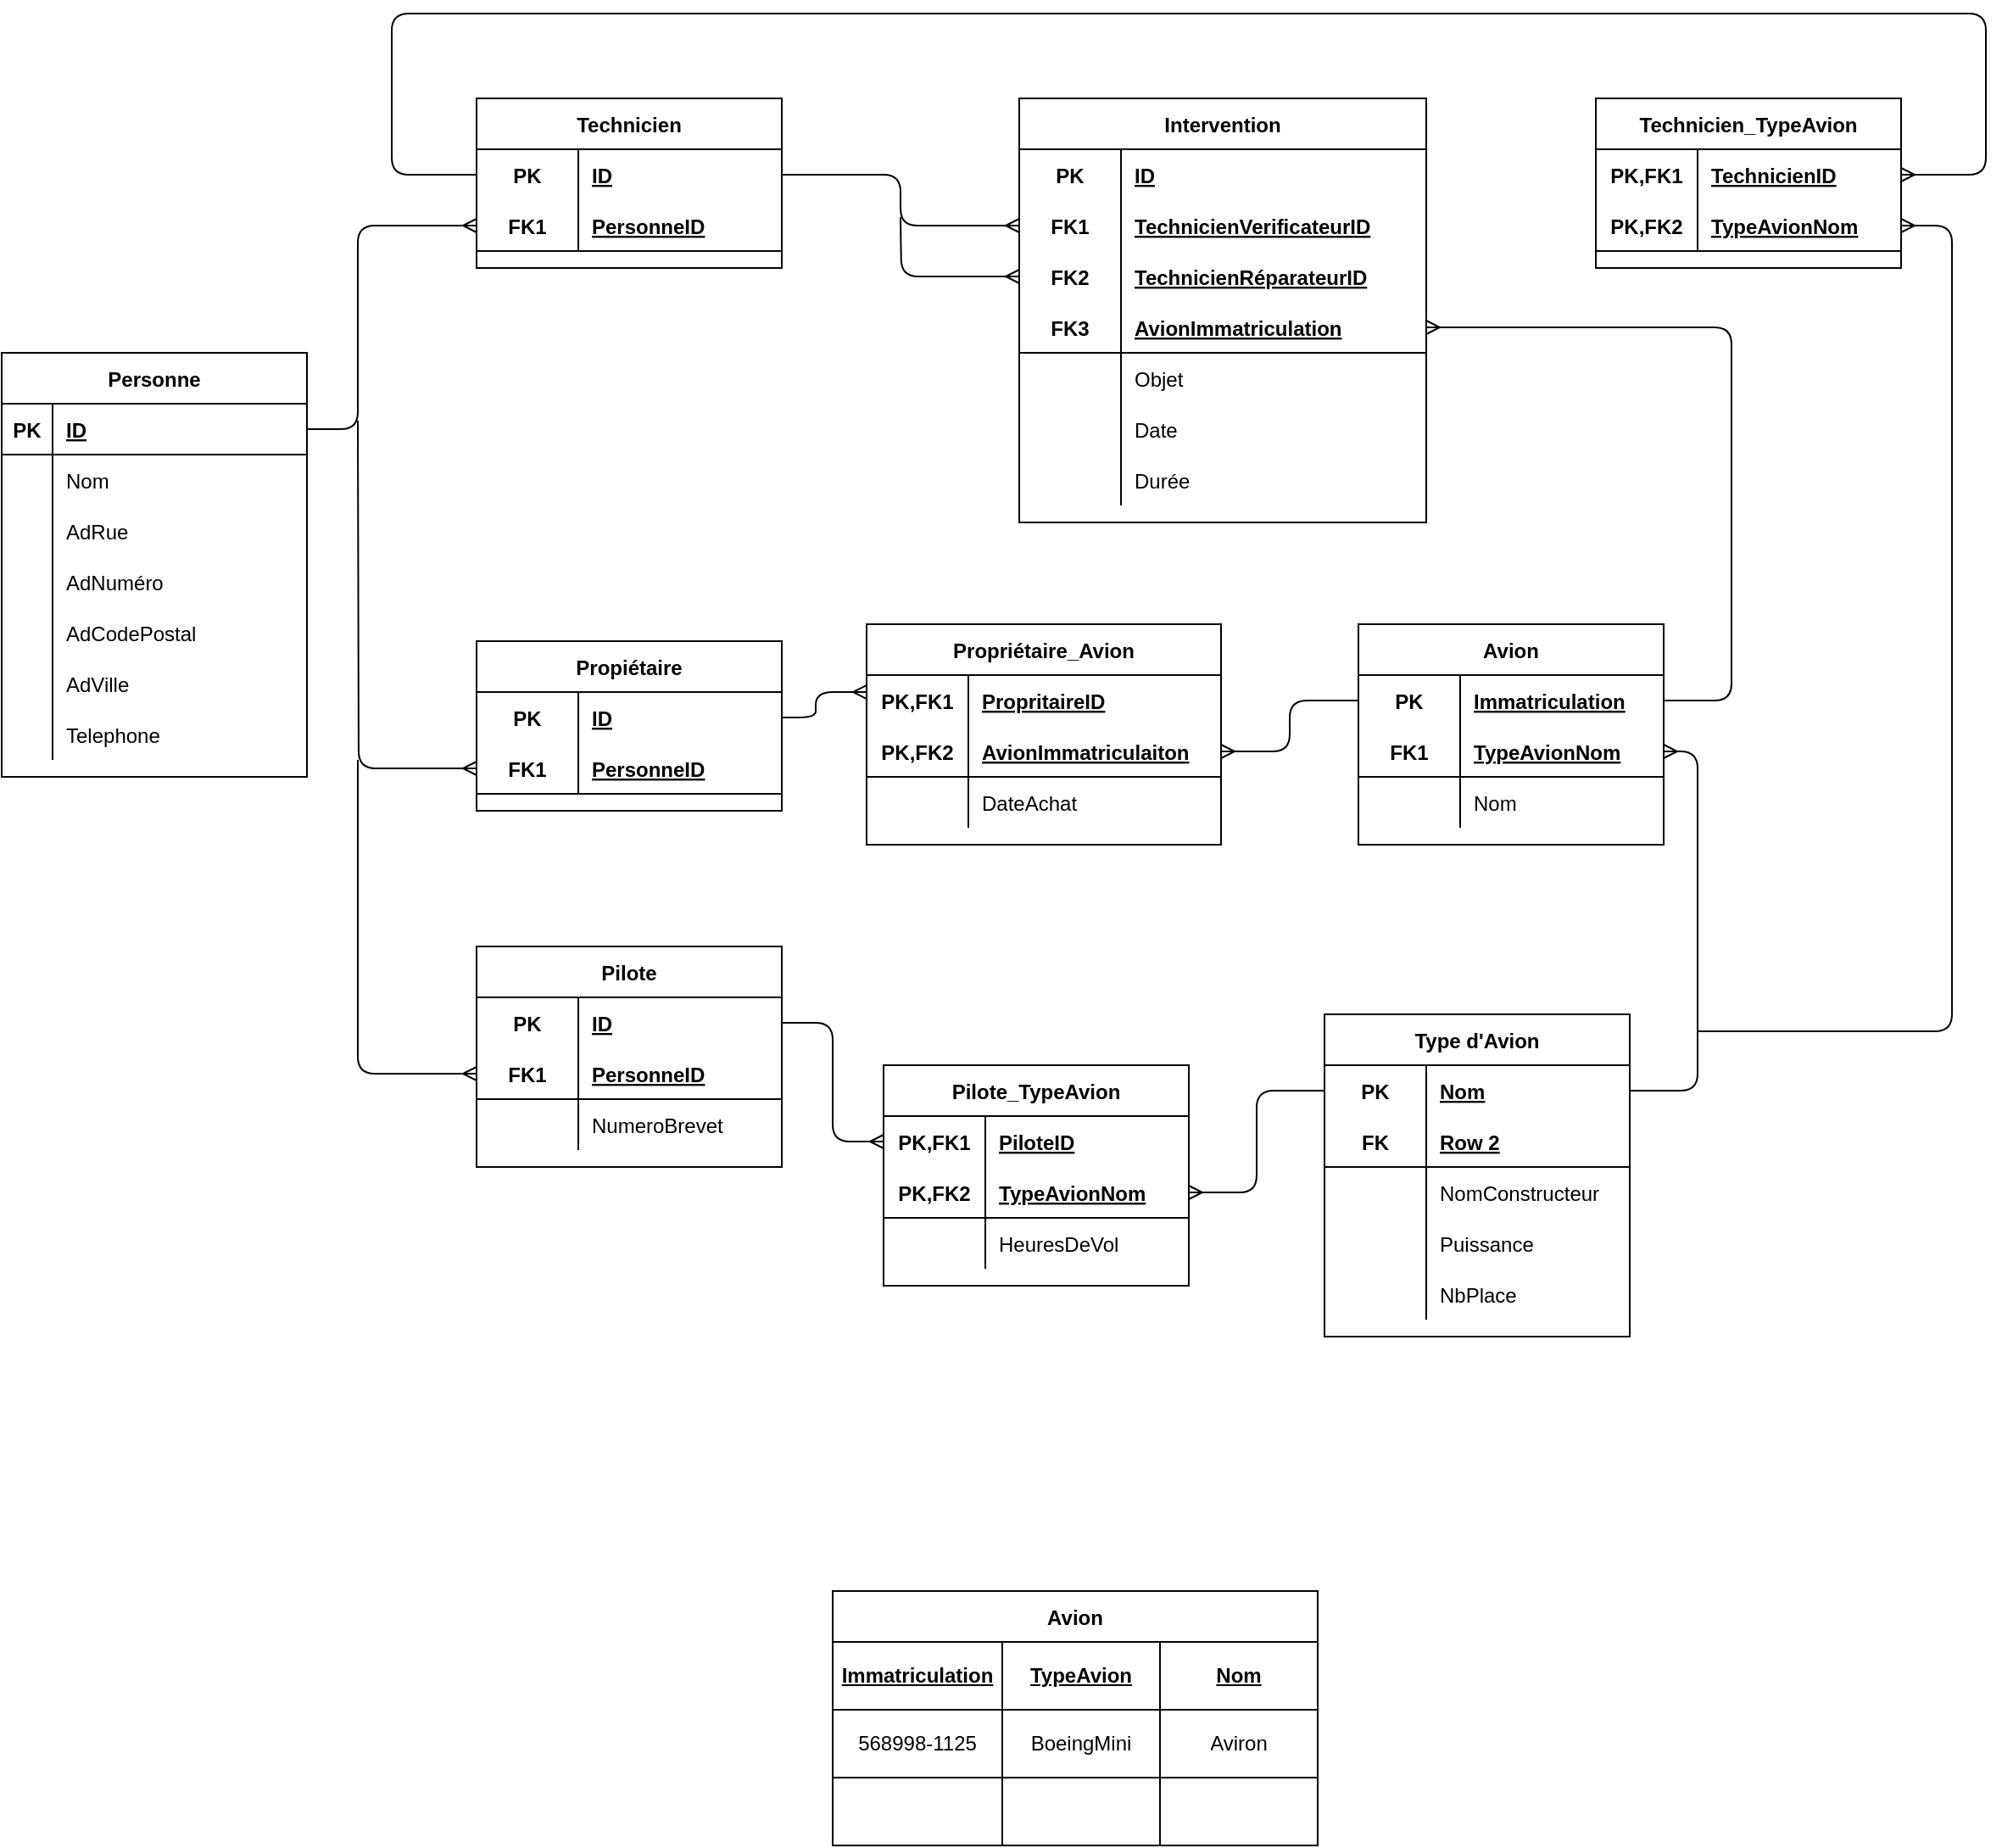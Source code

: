 <mxfile version="18.1.3" type="device"><diagram id="BUi0uj984lW0dzARmNf3" name="Page-1"><mxGraphModel dx="1185" dy="721" grid="1" gridSize="10" guides="1" tooltips="1" connect="1" arrows="1" fold="1" page="1" pageScale="1" pageWidth="827" pageHeight="1169" math="0" shadow="0"><root><mxCell id="0"/><mxCell id="1" parent="0"/><mxCell id="eXI3TUA4Psf4LbZBBz4h-1" value="Personne" style="shape=table;startSize=30;container=1;collapsible=1;childLayout=tableLayout;fixedRows=1;rowLines=0;fontStyle=1;align=center;resizeLast=1;" vertex="1" parent="1"><mxGeometry y="360" width="180" height="250" as="geometry"/></mxCell><mxCell id="eXI3TUA4Psf4LbZBBz4h-2" value="" style="shape=tableRow;horizontal=0;startSize=0;swimlaneHead=0;swimlaneBody=0;fillColor=none;collapsible=0;dropTarget=0;points=[[0,0.5],[1,0.5]];portConstraint=eastwest;top=0;left=0;right=0;bottom=1;" vertex="1" parent="eXI3TUA4Psf4LbZBBz4h-1"><mxGeometry y="30" width="180" height="30" as="geometry"/></mxCell><mxCell id="eXI3TUA4Psf4LbZBBz4h-3" value="PK" style="shape=partialRectangle;connectable=0;fillColor=none;top=0;left=0;bottom=0;right=0;fontStyle=1;overflow=hidden;" vertex="1" parent="eXI3TUA4Psf4LbZBBz4h-2"><mxGeometry width="30" height="30" as="geometry"><mxRectangle width="30" height="30" as="alternateBounds"/></mxGeometry></mxCell><mxCell id="eXI3TUA4Psf4LbZBBz4h-4" value="ID" style="shape=partialRectangle;connectable=0;fillColor=none;top=0;left=0;bottom=0;right=0;align=left;spacingLeft=6;fontStyle=5;overflow=hidden;" vertex="1" parent="eXI3TUA4Psf4LbZBBz4h-2"><mxGeometry x="30" width="150" height="30" as="geometry"><mxRectangle width="150" height="30" as="alternateBounds"/></mxGeometry></mxCell><mxCell id="eXI3TUA4Psf4LbZBBz4h-5" value="" style="shape=tableRow;horizontal=0;startSize=0;swimlaneHead=0;swimlaneBody=0;fillColor=none;collapsible=0;dropTarget=0;points=[[0,0.5],[1,0.5]];portConstraint=eastwest;top=0;left=0;right=0;bottom=0;" vertex="1" parent="eXI3TUA4Psf4LbZBBz4h-1"><mxGeometry y="60" width="180" height="30" as="geometry"/></mxCell><mxCell id="eXI3TUA4Psf4LbZBBz4h-6" value="" style="shape=partialRectangle;connectable=0;fillColor=none;top=0;left=0;bottom=0;right=0;editable=1;overflow=hidden;" vertex="1" parent="eXI3TUA4Psf4LbZBBz4h-5"><mxGeometry width="30" height="30" as="geometry"><mxRectangle width="30" height="30" as="alternateBounds"/></mxGeometry></mxCell><mxCell id="eXI3TUA4Psf4LbZBBz4h-7" value="Nom" style="shape=partialRectangle;connectable=0;fillColor=none;top=0;left=0;bottom=0;right=0;align=left;spacingLeft=6;overflow=hidden;" vertex="1" parent="eXI3TUA4Psf4LbZBBz4h-5"><mxGeometry x="30" width="150" height="30" as="geometry"><mxRectangle width="150" height="30" as="alternateBounds"/></mxGeometry></mxCell><mxCell id="eXI3TUA4Psf4LbZBBz4h-11" value="" style="shape=tableRow;horizontal=0;startSize=0;swimlaneHead=0;swimlaneBody=0;fillColor=none;collapsible=0;dropTarget=0;points=[[0,0.5],[1,0.5]];portConstraint=eastwest;top=0;left=0;right=0;bottom=0;" vertex="1" parent="eXI3TUA4Psf4LbZBBz4h-1"><mxGeometry y="90" width="180" height="30" as="geometry"/></mxCell><mxCell id="eXI3TUA4Psf4LbZBBz4h-12" value="" style="shape=partialRectangle;connectable=0;fillColor=none;top=0;left=0;bottom=0;right=0;editable=1;overflow=hidden;" vertex="1" parent="eXI3TUA4Psf4LbZBBz4h-11"><mxGeometry width="30" height="30" as="geometry"><mxRectangle width="30" height="30" as="alternateBounds"/></mxGeometry></mxCell><mxCell id="eXI3TUA4Psf4LbZBBz4h-13" value="AdRue" style="shape=partialRectangle;connectable=0;fillColor=none;top=0;left=0;bottom=0;right=0;align=left;spacingLeft=6;overflow=hidden;" vertex="1" parent="eXI3TUA4Psf4LbZBBz4h-11"><mxGeometry x="30" width="150" height="30" as="geometry"><mxRectangle width="150" height="30" as="alternateBounds"/></mxGeometry></mxCell><mxCell id="eXI3TUA4Psf4LbZBBz4h-14" value="" style="shape=tableRow;horizontal=0;startSize=0;swimlaneHead=0;swimlaneBody=0;fillColor=none;collapsible=0;dropTarget=0;points=[[0,0.5],[1,0.5]];portConstraint=eastwest;top=0;left=0;right=0;bottom=0;" vertex="1" parent="eXI3TUA4Psf4LbZBBz4h-1"><mxGeometry y="120" width="180" height="30" as="geometry"/></mxCell><mxCell id="eXI3TUA4Psf4LbZBBz4h-15" value="" style="shape=partialRectangle;connectable=0;fillColor=none;top=0;left=0;bottom=0;right=0;editable=1;overflow=hidden;" vertex="1" parent="eXI3TUA4Psf4LbZBBz4h-14"><mxGeometry width="30" height="30" as="geometry"><mxRectangle width="30" height="30" as="alternateBounds"/></mxGeometry></mxCell><mxCell id="eXI3TUA4Psf4LbZBBz4h-16" value="AdNuméro" style="shape=partialRectangle;connectable=0;fillColor=none;top=0;left=0;bottom=0;right=0;align=left;spacingLeft=6;overflow=hidden;" vertex="1" parent="eXI3TUA4Psf4LbZBBz4h-14"><mxGeometry x="30" width="150" height="30" as="geometry"><mxRectangle width="150" height="30" as="alternateBounds"/></mxGeometry></mxCell><mxCell id="eXI3TUA4Psf4LbZBBz4h-17" value="" style="shape=tableRow;horizontal=0;startSize=0;swimlaneHead=0;swimlaneBody=0;fillColor=none;collapsible=0;dropTarget=0;points=[[0,0.5],[1,0.5]];portConstraint=eastwest;top=0;left=0;right=0;bottom=0;" vertex="1" parent="eXI3TUA4Psf4LbZBBz4h-1"><mxGeometry y="150" width="180" height="30" as="geometry"/></mxCell><mxCell id="eXI3TUA4Psf4LbZBBz4h-18" value="" style="shape=partialRectangle;connectable=0;fillColor=none;top=0;left=0;bottom=0;right=0;editable=1;overflow=hidden;" vertex="1" parent="eXI3TUA4Psf4LbZBBz4h-17"><mxGeometry width="30" height="30" as="geometry"><mxRectangle width="30" height="30" as="alternateBounds"/></mxGeometry></mxCell><mxCell id="eXI3TUA4Psf4LbZBBz4h-19" value="AdCodePostal" style="shape=partialRectangle;connectable=0;fillColor=none;top=0;left=0;bottom=0;right=0;align=left;spacingLeft=6;overflow=hidden;" vertex="1" parent="eXI3TUA4Psf4LbZBBz4h-17"><mxGeometry x="30" width="150" height="30" as="geometry"><mxRectangle width="150" height="30" as="alternateBounds"/></mxGeometry></mxCell><mxCell id="eXI3TUA4Psf4LbZBBz4h-20" value="" style="shape=tableRow;horizontal=0;startSize=0;swimlaneHead=0;swimlaneBody=0;fillColor=none;collapsible=0;dropTarget=0;points=[[0,0.5],[1,0.5]];portConstraint=eastwest;top=0;left=0;right=0;bottom=0;" vertex="1" parent="eXI3TUA4Psf4LbZBBz4h-1"><mxGeometry y="180" width="180" height="30" as="geometry"/></mxCell><mxCell id="eXI3TUA4Psf4LbZBBz4h-21" value="" style="shape=partialRectangle;connectable=0;fillColor=none;top=0;left=0;bottom=0;right=0;editable=1;overflow=hidden;" vertex="1" parent="eXI3TUA4Psf4LbZBBz4h-20"><mxGeometry width="30" height="30" as="geometry"><mxRectangle width="30" height="30" as="alternateBounds"/></mxGeometry></mxCell><mxCell id="eXI3TUA4Psf4LbZBBz4h-22" value="AdVille" style="shape=partialRectangle;connectable=0;fillColor=none;top=0;left=0;bottom=0;right=0;align=left;spacingLeft=6;overflow=hidden;" vertex="1" parent="eXI3TUA4Psf4LbZBBz4h-20"><mxGeometry x="30" width="150" height="30" as="geometry"><mxRectangle width="150" height="30" as="alternateBounds"/></mxGeometry></mxCell><mxCell id="eXI3TUA4Psf4LbZBBz4h-8" value="" style="shape=tableRow;horizontal=0;startSize=0;swimlaneHead=0;swimlaneBody=0;fillColor=none;collapsible=0;dropTarget=0;points=[[0,0.5],[1,0.5]];portConstraint=eastwest;top=0;left=0;right=0;bottom=0;" vertex="1" parent="eXI3TUA4Psf4LbZBBz4h-1"><mxGeometry y="210" width="180" height="30" as="geometry"/></mxCell><mxCell id="eXI3TUA4Psf4LbZBBz4h-9" value="" style="shape=partialRectangle;connectable=0;fillColor=none;top=0;left=0;bottom=0;right=0;editable=1;overflow=hidden;" vertex="1" parent="eXI3TUA4Psf4LbZBBz4h-8"><mxGeometry width="30" height="30" as="geometry"><mxRectangle width="30" height="30" as="alternateBounds"/></mxGeometry></mxCell><mxCell id="eXI3TUA4Psf4LbZBBz4h-10" value="Telephone" style="shape=partialRectangle;connectable=0;fillColor=none;top=0;left=0;bottom=0;right=0;align=left;spacingLeft=6;overflow=hidden;" vertex="1" parent="eXI3TUA4Psf4LbZBBz4h-8"><mxGeometry x="30" width="150" height="30" as="geometry"><mxRectangle width="150" height="30" as="alternateBounds"/></mxGeometry></mxCell><mxCell id="eXI3TUA4Psf4LbZBBz4h-45" value="Technicien" style="shape=table;startSize=30;container=1;collapsible=1;childLayout=tableLayout;fixedRows=1;rowLines=0;fontStyle=1;align=center;resizeLast=1;" vertex="1" parent="1"><mxGeometry x="280" y="210" width="180" height="100" as="geometry"/></mxCell><mxCell id="eXI3TUA4Psf4LbZBBz4h-46" value="" style="shape=tableRow;horizontal=0;startSize=0;swimlaneHead=0;swimlaneBody=0;fillColor=none;collapsible=0;dropTarget=0;points=[[0,0.5],[1,0.5]];portConstraint=eastwest;top=0;left=0;right=0;bottom=0;" vertex="1" parent="eXI3TUA4Psf4LbZBBz4h-45"><mxGeometry y="30" width="180" height="30" as="geometry"/></mxCell><mxCell id="eXI3TUA4Psf4LbZBBz4h-47" value="PK" style="shape=partialRectangle;connectable=0;fillColor=none;top=0;left=0;bottom=0;right=0;fontStyle=1;overflow=hidden;" vertex="1" parent="eXI3TUA4Psf4LbZBBz4h-46"><mxGeometry width="60" height="30" as="geometry"><mxRectangle width="60" height="30" as="alternateBounds"/></mxGeometry></mxCell><mxCell id="eXI3TUA4Psf4LbZBBz4h-48" value="ID" style="shape=partialRectangle;connectable=0;fillColor=none;top=0;left=0;bottom=0;right=0;align=left;spacingLeft=6;fontStyle=5;overflow=hidden;" vertex="1" parent="eXI3TUA4Psf4LbZBBz4h-46"><mxGeometry x="60" width="120" height="30" as="geometry"><mxRectangle width="120" height="30" as="alternateBounds"/></mxGeometry></mxCell><mxCell id="eXI3TUA4Psf4LbZBBz4h-49" value="" style="shape=tableRow;horizontal=0;startSize=0;swimlaneHead=0;swimlaneBody=0;fillColor=none;collapsible=0;dropTarget=0;points=[[0,0.5],[1,0.5]];portConstraint=eastwest;top=0;left=0;right=0;bottom=1;" vertex="1" parent="eXI3TUA4Psf4LbZBBz4h-45"><mxGeometry y="60" width="180" height="30" as="geometry"/></mxCell><mxCell id="eXI3TUA4Psf4LbZBBz4h-50" value="FK1" style="shape=partialRectangle;connectable=0;fillColor=none;top=0;left=0;bottom=0;right=0;fontStyle=1;overflow=hidden;" vertex="1" parent="eXI3TUA4Psf4LbZBBz4h-49"><mxGeometry width="60" height="30" as="geometry"><mxRectangle width="60" height="30" as="alternateBounds"/></mxGeometry></mxCell><mxCell id="eXI3TUA4Psf4LbZBBz4h-51" value="PersonneID" style="shape=partialRectangle;connectable=0;fillColor=none;top=0;left=0;bottom=0;right=0;align=left;spacingLeft=6;fontStyle=5;overflow=hidden;" vertex="1" parent="eXI3TUA4Psf4LbZBBz4h-49"><mxGeometry x="60" width="120" height="30" as="geometry"><mxRectangle width="120" height="30" as="alternateBounds"/></mxGeometry></mxCell><mxCell id="eXI3TUA4Psf4LbZBBz4h-58" value="Propiétaire" style="shape=table;startSize=30;container=1;collapsible=1;childLayout=tableLayout;fixedRows=1;rowLines=0;fontStyle=1;align=center;resizeLast=1;" vertex="1" parent="1"><mxGeometry x="280" y="530" width="180" height="100" as="geometry"/></mxCell><mxCell id="eXI3TUA4Psf4LbZBBz4h-59" value="" style="shape=tableRow;horizontal=0;startSize=0;swimlaneHead=0;swimlaneBody=0;fillColor=none;collapsible=0;dropTarget=0;points=[[0,0.5],[1,0.5]];portConstraint=eastwest;top=0;left=0;right=0;bottom=0;" vertex="1" parent="eXI3TUA4Psf4LbZBBz4h-58"><mxGeometry y="30" width="180" height="30" as="geometry"/></mxCell><mxCell id="eXI3TUA4Psf4LbZBBz4h-60" value="PK" style="shape=partialRectangle;connectable=0;fillColor=none;top=0;left=0;bottom=0;right=0;fontStyle=1;overflow=hidden;" vertex="1" parent="eXI3TUA4Psf4LbZBBz4h-59"><mxGeometry width="60" height="30" as="geometry"><mxRectangle width="60" height="30" as="alternateBounds"/></mxGeometry></mxCell><mxCell id="eXI3TUA4Psf4LbZBBz4h-61" value="ID" style="shape=partialRectangle;connectable=0;fillColor=none;top=0;left=0;bottom=0;right=0;align=left;spacingLeft=6;fontStyle=5;overflow=hidden;" vertex="1" parent="eXI3TUA4Psf4LbZBBz4h-59"><mxGeometry x="60" width="120" height="30" as="geometry"><mxRectangle width="120" height="30" as="alternateBounds"/></mxGeometry></mxCell><mxCell id="eXI3TUA4Psf4LbZBBz4h-62" value="" style="shape=tableRow;horizontal=0;startSize=0;swimlaneHead=0;swimlaneBody=0;fillColor=none;collapsible=0;dropTarget=0;points=[[0,0.5],[1,0.5]];portConstraint=eastwest;top=0;left=0;right=0;bottom=1;" vertex="1" parent="eXI3TUA4Psf4LbZBBz4h-58"><mxGeometry y="60" width="180" height="30" as="geometry"/></mxCell><mxCell id="eXI3TUA4Psf4LbZBBz4h-63" value="FK1" style="shape=partialRectangle;connectable=0;fillColor=none;top=0;left=0;bottom=0;right=0;fontStyle=1;overflow=hidden;" vertex="1" parent="eXI3TUA4Psf4LbZBBz4h-62"><mxGeometry width="60" height="30" as="geometry"><mxRectangle width="60" height="30" as="alternateBounds"/></mxGeometry></mxCell><mxCell id="eXI3TUA4Psf4LbZBBz4h-64" value="PersonneID" style="shape=partialRectangle;connectable=0;fillColor=none;top=0;left=0;bottom=0;right=0;align=left;spacingLeft=6;fontStyle=5;overflow=hidden;" vertex="1" parent="eXI3TUA4Psf4LbZBBz4h-62"><mxGeometry x="60" width="120" height="30" as="geometry"><mxRectangle width="120" height="30" as="alternateBounds"/></mxGeometry></mxCell><mxCell id="eXI3TUA4Psf4LbZBBz4h-65" value="Pilote" style="shape=table;startSize=30;container=1;collapsible=1;childLayout=tableLayout;fixedRows=1;rowLines=0;fontStyle=1;align=center;resizeLast=1;" vertex="1" parent="1"><mxGeometry x="280" y="710" width="180" height="130" as="geometry"/></mxCell><mxCell id="eXI3TUA4Psf4LbZBBz4h-66" value="" style="shape=tableRow;horizontal=0;startSize=0;swimlaneHead=0;swimlaneBody=0;fillColor=none;collapsible=0;dropTarget=0;points=[[0,0.5],[1,0.5]];portConstraint=eastwest;top=0;left=0;right=0;bottom=0;" vertex="1" parent="eXI3TUA4Psf4LbZBBz4h-65"><mxGeometry y="30" width="180" height="30" as="geometry"/></mxCell><mxCell id="eXI3TUA4Psf4LbZBBz4h-67" value="PK" style="shape=partialRectangle;connectable=0;fillColor=none;top=0;left=0;bottom=0;right=0;fontStyle=1;overflow=hidden;" vertex="1" parent="eXI3TUA4Psf4LbZBBz4h-66"><mxGeometry width="60" height="30" as="geometry"><mxRectangle width="60" height="30" as="alternateBounds"/></mxGeometry></mxCell><mxCell id="eXI3TUA4Psf4LbZBBz4h-68" value="ID" style="shape=partialRectangle;connectable=0;fillColor=none;top=0;left=0;bottom=0;right=0;align=left;spacingLeft=6;fontStyle=5;overflow=hidden;" vertex="1" parent="eXI3TUA4Psf4LbZBBz4h-66"><mxGeometry x="60" width="120" height="30" as="geometry"><mxRectangle width="120" height="30" as="alternateBounds"/></mxGeometry></mxCell><mxCell id="eXI3TUA4Psf4LbZBBz4h-69" value="" style="shape=tableRow;horizontal=0;startSize=0;swimlaneHead=0;swimlaneBody=0;fillColor=none;collapsible=0;dropTarget=0;points=[[0,0.5],[1,0.5]];portConstraint=eastwest;top=0;left=0;right=0;bottom=1;" vertex="1" parent="eXI3TUA4Psf4LbZBBz4h-65"><mxGeometry y="60" width="180" height="30" as="geometry"/></mxCell><mxCell id="eXI3TUA4Psf4LbZBBz4h-70" value="FK1" style="shape=partialRectangle;connectable=0;fillColor=none;top=0;left=0;bottom=0;right=0;fontStyle=1;overflow=hidden;" vertex="1" parent="eXI3TUA4Psf4LbZBBz4h-69"><mxGeometry width="60" height="30" as="geometry"><mxRectangle width="60" height="30" as="alternateBounds"/></mxGeometry></mxCell><mxCell id="eXI3TUA4Psf4LbZBBz4h-71" value="PersonneID" style="shape=partialRectangle;connectable=0;fillColor=none;top=0;left=0;bottom=0;right=0;align=left;spacingLeft=6;fontStyle=5;overflow=hidden;" vertex="1" parent="eXI3TUA4Psf4LbZBBz4h-69"><mxGeometry x="60" width="120" height="30" as="geometry"><mxRectangle width="120" height="30" as="alternateBounds"/></mxGeometry></mxCell><mxCell id="eXI3TUA4Psf4LbZBBz4h-72" value="" style="shape=tableRow;horizontal=0;startSize=0;swimlaneHead=0;swimlaneBody=0;fillColor=none;collapsible=0;dropTarget=0;points=[[0,0.5],[1,0.5]];portConstraint=eastwest;top=0;left=0;right=0;bottom=0;" vertex="1" parent="eXI3TUA4Psf4LbZBBz4h-65"><mxGeometry y="90" width="180" height="30" as="geometry"/></mxCell><mxCell id="eXI3TUA4Psf4LbZBBz4h-73" value="" style="shape=partialRectangle;connectable=0;fillColor=none;top=0;left=0;bottom=0;right=0;editable=1;overflow=hidden;" vertex="1" parent="eXI3TUA4Psf4LbZBBz4h-72"><mxGeometry width="60" height="30" as="geometry"><mxRectangle width="60" height="30" as="alternateBounds"/></mxGeometry></mxCell><mxCell id="eXI3TUA4Psf4LbZBBz4h-74" value="NumeroBrevet" style="shape=partialRectangle;connectable=0;fillColor=none;top=0;left=0;bottom=0;right=0;align=left;spacingLeft=6;overflow=hidden;" vertex="1" parent="eXI3TUA4Psf4LbZBBz4h-72"><mxGeometry x="60" width="120" height="30" as="geometry"><mxRectangle width="120" height="30" as="alternateBounds"/></mxGeometry></mxCell><mxCell id="eXI3TUA4Psf4LbZBBz4h-75" style="edgeStyle=orthogonalEdgeStyle;orthogonalLoop=1;jettySize=auto;html=1;entryX=1;entryY=0.5;entryDx=0;entryDy=0;startArrow=ERmany;startFill=0;endArrow=none;endFill=0;rounded=1;" edge="1" parent="1" source="eXI3TUA4Psf4LbZBBz4h-49" target="eXI3TUA4Psf4LbZBBz4h-2"><mxGeometry relative="1" as="geometry"><Array as="points"><mxPoint x="210" y="285"/><mxPoint x="210" y="405"/></Array></mxGeometry></mxCell><mxCell id="eXI3TUA4Psf4LbZBBz4h-76" style="edgeStyle=orthogonalEdgeStyle;orthogonalLoop=1;jettySize=auto;html=1;startArrow=ERmany;startFill=0;endArrow=none;endFill=0;rounded=1;" edge="1" parent="1" source="eXI3TUA4Psf4LbZBBz4h-62"><mxGeometry relative="1" as="geometry"><mxPoint x="210" y="400" as="targetPoint"/></mxGeometry></mxCell><mxCell id="eXI3TUA4Psf4LbZBBz4h-77" style="edgeStyle=orthogonalEdgeStyle;orthogonalLoop=1;jettySize=auto;html=1;startArrow=ERmany;startFill=0;endArrow=none;endFill=0;rounded=1;" edge="1" parent="1" source="eXI3TUA4Psf4LbZBBz4h-69"><mxGeometry relative="1" as="geometry"><mxPoint x="210" y="600" as="targetPoint"/><Array as="points"><mxPoint x="210" y="785"/><mxPoint x="210" y="600"/></Array></mxGeometry></mxCell><mxCell id="eXI3TUA4Psf4LbZBBz4h-78" value="Avion" style="shape=table;startSize=30;container=1;collapsible=1;childLayout=tableLayout;fixedRows=1;rowLines=0;fontStyle=1;align=center;resizeLast=1;" vertex="1" parent="1"><mxGeometry x="800" y="520" width="180" height="130" as="geometry"/></mxCell><mxCell id="eXI3TUA4Psf4LbZBBz4h-79" value="" style="shape=tableRow;horizontal=0;startSize=0;swimlaneHead=0;swimlaneBody=0;fillColor=none;collapsible=0;dropTarget=0;points=[[0,0.5],[1,0.5]];portConstraint=eastwest;top=0;left=0;right=0;bottom=0;" vertex="1" parent="eXI3TUA4Psf4LbZBBz4h-78"><mxGeometry y="30" width="180" height="30" as="geometry"/></mxCell><mxCell id="eXI3TUA4Psf4LbZBBz4h-80" value="PK" style="shape=partialRectangle;connectable=0;fillColor=none;top=0;left=0;bottom=0;right=0;fontStyle=1;overflow=hidden;" vertex="1" parent="eXI3TUA4Psf4LbZBBz4h-79"><mxGeometry width="60" height="30" as="geometry"><mxRectangle width="60" height="30" as="alternateBounds"/></mxGeometry></mxCell><mxCell id="eXI3TUA4Psf4LbZBBz4h-81" value="Immatriculation" style="shape=partialRectangle;connectable=0;fillColor=none;top=0;left=0;bottom=0;right=0;align=left;spacingLeft=6;fontStyle=5;overflow=hidden;" vertex="1" parent="eXI3TUA4Psf4LbZBBz4h-79"><mxGeometry x="60" width="120" height="30" as="geometry"><mxRectangle width="120" height="30" as="alternateBounds"/></mxGeometry></mxCell><mxCell id="eXI3TUA4Psf4LbZBBz4h-82" value="" style="shape=tableRow;horizontal=0;startSize=0;swimlaneHead=0;swimlaneBody=0;fillColor=none;collapsible=0;dropTarget=0;points=[[0,0.5],[1,0.5]];portConstraint=eastwest;top=0;left=0;right=0;bottom=1;" vertex="1" parent="eXI3TUA4Psf4LbZBBz4h-78"><mxGeometry y="60" width="180" height="30" as="geometry"/></mxCell><mxCell id="eXI3TUA4Psf4LbZBBz4h-83" value="FK1" style="shape=partialRectangle;connectable=0;fillColor=none;top=0;left=0;bottom=0;right=0;fontStyle=1;overflow=hidden;" vertex="1" parent="eXI3TUA4Psf4LbZBBz4h-82"><mxGeometry width="60" height="30" as="geometry"><mxRectangle width="60" height="30" as="alternateBounds"/></mxGeometry></mxCell><mxCell id="eXI3TUA4Psf4LbZBBz4h-84" value="TypeAvionNom" style="shape=partialRectangle;connectable=0;fillColor=none;top=0;left=0;bottom=0;right=0;align=left;spacingLeft=6;fontStyle=5;overflow=hidden;" vertex="1" parent="eXI3TUA4Psf4LbZBBz4h-82"><mxGeometry x="60" width="120" height="30" as="geometry"><mxRectangle width="120" height="30" as="alternateBounds"/></mxGeometry></mxCell><mxCell id="eXI3TUA4Psf4LbZBBz4h-85" value="" style="shape=tableRow;horizontal=0;startSize=0;swimlaneHead=0;swimlaneBody=0;fillColor=none;collapsible=0;dropTarget=0;points=[[0,0.5],[1,0.5]];portConstraint=eastwest;top=0;left=0;right=0;bottom=0;" vertex="1" parent="eXI3TUA4Psf4LbZBBz4h-78"><mxGeometry y="90" width="180" height="30" as="geometry"/></mxCell><mxCell id="eXI3TUA4Psf4LbZBBz4h-86" value="" style="shape=partialRectangle;connectable=0;fillColor=none;top=0;left=0;bottom=0;right=0;editable=1;overflow=hidden;" vertex="1" parent="eXI3TUA4Psf4LbZBBz4h-85"><mxGeometry width="60" height="30" as="geometry"><mxRectangle width="60" height="30" as="alternateBounds"/></mxGeometry></mxCell><mxCell id="eXI3TUA4Psf4LbZBBz4h-87" value="Nom" style="shape=partialRectangle;connectable=0;fillColor=none;top=0;left=0;bottom=0;right=0;align=left;spacingLeft=6;overflow=hidden;" vertex="1" parent="eXI3TUA4Psf4LbZBBz4h-85"><mxGeometry x="60" width="120" height="30" as="geometry"><mxRectangle width="120" height="30" as="alternateBounds"/></mxGeometry></mxCell><mxCell id="eXI3TUA4Psf4LbZBBz4h-89" value="Intervention" style="shape=table;startSize=30;container=1;collapsible=1;childLayout=tableLayout;fixedRows=1;rowLines=0;fontStyle=1;align=center;resizeLast=1;" vertex="1" parent="1"><mxGeometry x="600" y="210" width="240" height="250" as="geometry"/></mxCell><mxCell id="eXI3TUA4Psf4LbZBBz4h-90" value="" style="shape=tableRow;horizontal=0;startSize=0;swimlaneHead=0;swimlaneBody=0;fillColor=none;collapsible=0;dropTarget=0;points=[[0,0.5],[1,0.5]];portConstraint=eastwest;top=0;left=0;right=0;bottom=0;swimlaneLine=0;" vertex="1" parent="eXI3TUA4Psf4LbZBBz4h-89"><mxGeometry y="30" width="240" height="30" as="geometry"/></mxCell><mxCell id="eXI3TUA4Psf4LbZBBz4h-91" value="PK" style="shape=partialRectangle;connectable=0;fillColor=none;top=0;left=0;bottom=0;right=0;fontStyle=1;overflow=hidden;" vertex="1" parent="eXI3TUA4Psf4LbZBBz4h-90"><mxGeometry width="60" height="30" as="geometry"><mxRectangle width="60" height="30" as="alternateBounds"/></mxGeometry></mxCell><mxCell id="eXI3TUA4Psf4LbZBBz4h-92" value="ID" style="shape=partialRectangle;connectable=0;fillColor=none;top=0;left=0;bottom=0;right=0;align=left;spacingLeft=6;fontStyle=5;overflow=hidden;" vertex="1" parent="eXI3TUA4Psf4LbZBBz4h-90"><mxGeometry x="60" width="180" height="30" as="geometry"><mxRectangle width="180" height="30" as="alternateBounds"/></mxGeometry></mxCell><mxCell id="eXI3TUA4Psf4LbZBBz4h-120" style="shape=tableRow;horizontal=0;startSize=0;swimlaneHead=0;swimlaneBody=0;fillColor=none;collapsible=0;dropTarget=0;points=[[0,0.5],[1,0.5]];portConstraint=eastwest;top=0;left=0;right=0;bottom=0;swimlaneLine=0;" vertex="1" parent="eXI3TUA4Psf4LbZBBz4h-89"><mxGeometry y="60" width="240" height="30" as="geometry"/></mxCell><mxCell id="eXI3TUA4Psf4LbZBBz4h-121" value="FK1" style="shape=partialRectangle;connectable=0;fillColor=none;top=0;left=0;bottom=0;right=0;fontStyle=1;overflow=hidden;" vertex="1" parent="eXI3TUA4Psf4LbZBBz4h-120"><mxGeometry width="60" height="30" as="geometry"><mxRectangle width="60" height="30" as="alternateBounds"/></mxGeometry></mxCell><mxCell id="eXI3TUA4Psf4LbZBBz4h-122" value="TechnicienVerificateurID" style="shape=partialRectangle;connectable=0;fillColor=none;top=0;left=0;bottom=0;right=0;align=left;spacingLeft=6;fontStyle=5;overflow=hidden;" vertex="1" parent="eXI3TUA4Psf4LbZBBz4h-120"><mxGeometry x="60" width="180" height="30" as="geometry"><mxRectangle width="180" height="30" as="alternateBounds"/></mxGeometry></mxCell><mxCell id="eXI3TUA4Psf4LbZBBz4h-117" style="shape=tableRow;horizontal=0;startSize=0;swimlaneHead=0;swimlaneBody=0;fillColor=none;collapsible=0;dropTarget=0;points=[[0,0.5],[1,0.5]];portConstraint=eastwest;top=0;left=0;right=0;bottom=0;swimlaneLine=0;" vertex="1" parent="eXI3TUA4Psf4LbZBBz4h-89"><mxGeometry y="90" width="240" height="30" as="geometry"/></mxCell><mxCell id="eXI3TUA4Psf4LbZBBz4h-118" value="FK2" style="shape=partialRectangle;connectable=0;fillColor=none;top=0;left=0;bottom=0;right=0;fontStyle=1;overflow=hidden;" vertex="1" parent="eXI3TUA4Psf4LbZBBz4h-117"><mxGeometry width="60" height="30" as="geometry"><mxRectangle width="60" height="30" as="alternateBounds"/></mxGeometry></mxCell><mxCell id="eXI3TUA4Psf4LbZBBz4h-119" value="TechnicienRéparateurID" style="shape=partialRectangle;connectable=0;fillColor=none;top=0;left=0;bottom=0;right=0;align=left;spacingLeft=6;fontStyle=5;overflow=hidden;" vertex="1" parent="eXI3TUA4Psf4LbZBBz4h-117"><mxGeometry x="60" width="180" height="30" as="geometry"><mxRectangle width="180" height="30" as="alternateBounds"/></mxGeometry></mxCell><mxCell id="eXI3TUA4Psf4LbZBBz4h-111" style="shape=tableRow;horizontal=0;startSize=0;swimlaneHead=0;swimlaneBody=0;fillColor=none;collapsible=0;dropTarget=0;points=[[0,0.5],[1,0.5]];portConstraint=eastwest;top=0;left=0;right=0;bottom=1;swimlaneLine=0;" vertex="1" parent="eXI3TUA4Psf4LbZBBz4h-89"><mxGeometry y="120" width="240" height="30" as="geometry"/></mxCell><mxCell id="eXI3TUA4Psf4LbZBBz4h-112" value="FK3" style="shape=partialRectangle;connectable=0;fillColor=none;top=0;left=0;bottom=0;right=0;fontStyle=1;overflow=hidden;" vertex="1" parent="eXI3TUA4Psf4LbZBBz4h-111"><mxGeometry width="60" height="30" as="geometry"><mxRectangle width="60" height="30" as="alternateBounds"/></mxGeometry></mxCell><mxCell id="eXI3TUA4Psf4LbZBBz4h-113" value="AvionImmatriculation" style="shape=partialRectangle;connectable=0;fillColor=none;top=0;left=0;bottom=0;right=0;align=left;spacingLeft=6;fontStyle=5;overflow=hidden;shadow=0;sketch=0;perimeterSpacing=0;gradientColor=none;" vertex="1" parent="eXI3TUA4Psf4LbZBBz4h-111"><mxGeometry x="60" width="180" height="30" as="geometry"><mxRectangle width="180" height="30" as="alternateBounds"/></mxGeometry></mxCell><mxCell id="eXI3TUA4Psf4LbZBBz4h-96" value="" style="shape=tableRow;horizontal=0;startSize=0;swimlaneHead=0;swimlaneBody=0;fillColor=none;collapsible=0;dropTarget=0;points=[[0,0.5],[1,0.5]];portConstraint=eastwest;top=0;left=0;right=0;bottom=0;" vertex="1" parent="eXI3TUA4Psf4LbZBBz4h-89"><mxGeometry y="150" width="240" height="30" as="geometry"/></mxCell><mxCell id="eXI3TUA4Psf4LbZBBz4h-97" value="" style="shape=partialRectangle;connectable=0;fillColor=none;top=0;left=0;bottom=0;right=0;editable=1;overflow=hidden;" vertex="1" parent="eXI3TUA4Psf4LbZBBz4h-96"><mxGeometry width="60" height="30" as="geometry"><mxRectangle width="60" height="30" as="alternateBounds"/></mxGeometry></mxCell><mxCell id="eXI3TUA4Psf4LbZBBz4h-98" value="Objet" style="shape=partialRectangle;connectable=0;fillColor=none;top=0;left=0;bottom=0;right=0;align=left;spacingLeft=6;overflow=hidden;" vertex="1" parent="eXI3TUA4Psf4LbZBBz4h-96"><mxGeometry x="60" width="180" height="30" as="geometry"><mxRectangle width="180" height="30" as="alternateBounds"/></mxGeometry></mxCell><mxCell id="eXI3TUA4Psf4LbZBBz4h-102" value="" style="shape=tableRow;horizontal=0;startSize=0;swimlaneHead=0;swimlaneBody=0;fillColor=none;collapsible=0;dropTarget=0;points=[[0,0.5],[1,0.5]];portConstraint=eastwest;top=0;left=0;right=0;bottom=0;" vertex="1" parent="eXI3TUA4Psf4LbZBBz4h-89"><mxGeometry y="180" width="240" height="30" as="geometry"/></mxCell><mxCell id="eXI3TUA4Psf4LbZBBz4h-103" value="" style="shape=partialRectangle;connectable=0;fillColor=none;top=0;left=0;bottom=0;right=0;editable=1;overflow=hidden;" vertex="1" parent="eXI3TUA4Psf4LbZBBz4h-102"><mxGeometry width="60" height="30" as="geometry"><mxRectangle width="60" height="30" as="alternateBounds"/></mxGeometry></mxCell><mxCell id="eXI3TUA4Psf4LbZBBz4h-104" value="Date" style="shape=partialRectangle;connectable=0;fillColor=none;top=0;left=0;bottom=0;right=0;align=left;spacingLeft=6;overflow=hidden;" vertex="1" parent="eXI3TUA4Psf4LbZBBz4h-102"><mxGeometry x="60" width="180" height="30" as="geometry"><mxRectangle width="180" height="30" as="alternateBounds"/></mxGeometry></mxCell><mxCell id="eXI3TUA4Psf4LbZBBz4h-105" value="" style="shape=tableRow;horizontal=0;startSize=0;swimlaneHead=0;swimlaneBody=0;fillColor=none;collapsible=0;dropTarget=0;points=[[0,0.5],[1,0.5]];portConstraint=eastwest;top=0;left=0;right=0;bottom=0;" vertex="1" parent="eXI3TUA4Psf4LbZBBz4h-89"><mxGeometry y="210" width="240" height="30" as="geometry"/></mxCell><mxCell id="eXI3TUA4Psf4LbZBBz4h-106" value="" style="shape=partialRectangle;connectable=0;fillColor=none;top=0;left=0;bottom=0;right=0;editable=1;overflow=hidden;" vertex="1" parent="eXI3TUA4Psf4LbZBBz4h-105"><mxGeometry width="60" height="30" as="geometry"><mxRectangle width="60" height="30" as="alternateBounds"/></mxGeometry></mxCell><mxCell id="eXI3TUA4Psf4LbZBBz4h-107" value="Durée" style="shape=partialRectangle;connectable=0;fillColor=none;top=0;left=0;bottom=0;right=0;align=left;spacingLeft=6;overflow=hidden;" vertex="1" parent="eXI3TUA4Psf4LbZBBz4h-105"><mxGeometry x="60" width="180" height="30" as="geometry"><mxRectangle width="180" height="30" as="alternateBounds"/></mxGeometry></mxCell><mxCell id="eXI3TUA4Psf4LbZBBz4h-123" style="edgeStyle=orthogonalEdgeStyle;orthogonalLoop=1;jettySize=auto;html=1;entryX=1;entryY=0.5;entryDx=0;entryDy=0;startArrow=ERmany;startFill=0;endArrow=none;endFill=0;rounded=1;" edge="1" parent="1" source="eXI3TUA4Psf4LbZBBz4h-120" target="eXI3TUA4Psf4LbZBBz4h-46"><mxGeometry relative="1" as="geometry"/></mxCell><mxCell id="eXI3TUA4Psf4LbZBBz4h-124" style="edgeStyle=orthogonalEdgeStyle;orthogonalLoop=1;jettySize=auto;html=1;endArrow=none;endFill=0;elbow=vertical;startArrow=ERmany;startFill=0;rounded=1;" edge="1" parent="1" source="eXI3TUA4Psf4LbZBBz4h-117"><mxGeometry relative="1" as="geometry"><mxPoint x="530" y="280" as="targetPoint"/></mxGeometry></mxCell><mxCell id="eXI3TUA4Psf4LbZBBz4h-125" style="edgeStyle=orthogonalEdgeStyle;orthogonalLoop=1;jettySize=auto;html=1;entryX=1;entryY=0.5;entryDx=0;entryDy=0;startArrow=ERmany;startFill=0;endArrow=none;endFill=0;rounded=1;" edge="1" parent="1" source="eXI3TUA4Psf4LbZBBz4h-111" target="eXI3TUA4Psf4LbZBBz4h-79"><mxGeometry relative="1" as="geometry"><Array as="points"><mxPoint x="1020" y="345"/><mxPoint x="1020" y="565"/></Array></mxGeometry></mxCell><mxCell id="eXI3TUA4Psf4LbZBBz4h-126" value="Type d'Avion" style="shape=table;startSize=30;container=1;collapsible=1;childLayout=tableLayout;fixedRows=1;rowLines=0;fontStyle=1;align=center;resizeLast=1;rounded=0;shadow=0;sketch=0;strokeColor=default;fillColor=none;gradientColor=none;" vertex="1" parent="1"><mxGeometry x="780" y="750" width="180" height="190" as="geometry"/></mxCell><mxCell id="eXI3TUA4Psf4LbZBBz4h-127" value="" style="shape=tableRow;horizontal=0;startSize=0;swimlaneHead=0;swimlaneBody=0;fillColor=none;collapsible=0;dropTarget=0;points=[[0,0.5],[1,0.5]];portConstraint=eastwest;top=0;left=0;right=0;bottom=0;rounded=0;shadow=0;sketch=0;strokeColor=default;" vertex="1" parent="eXI3TUA4Psf4LbZBBz4h-126"><mxGeometry y="30" width="180" height="30" as="geometry"/></mxCell><mxCell id="eXI3TUA4Psf4LbZBBz4h-128" value="PK" style="shape=partialRectangle;connectable=0;fillColor=none;top=0;left=0;bottom=0;right=0;fontStyle=1;overflow=hidden;rounded=0;shadow=0;sketch=0;strokeColor=default;" vertex="1" parent="eXI3TUA4Psf4LbZBBz4h-127"><mxGeometry width="60" height="30" as="geometry"><mxRectangle width="60" height="30" as="alternateBounds"/></mxGeometry></mxCell><mxCell id="eXI3TUA4Psf4LbZBBz4h-129" value="Nom" style="shape=partialRectangle;connectable=0;fillColor=none;top=0;left=0;bottom=0;right=0;align=left;spacingLeft=6;fontStyle=5;overflow=hidden;rounded=0;shadow=0;sketch=0;strokeColor=default;" vertex="1" parent="eXI3TUA4Psf4LbZBBz4h-127"><mxGeometry x="60" width="120" height="30" as="geometry"><mxRectangle width="120" height="30" as="alternateBounds"/></mxGeometry></mxCell><mxCell id="eXI3TUA4Psf4LbZBBz4h-130" value="" style="shape=tableRow;horizontal=0;startSize=0;swimlaneHead=0;swimlaneBody=0;fillColor=none;collapsible=0;dropTarget=0;points=[[0,0.5],[1,0.5]];portConstraint=eastwest;top=0;left=0;right=0;bottom=1;rounded=0;shadow=0;sketch=0;strokeColor=default;" vertex="1" parent="eXI3TUA4Psf4LbZBBz4h-126"><mxGeometry y="60" width="180" height="30" as="geometry"/></mxCell><mxCell id="eXI3TUA4Psf4LbZBBz4h-131" value="FK" style="shape=partialRectangle;connectable=0;fillColor=none;top=0;left=0;bottom=0;right=0;fontStyle=1;overflow=hidden;rounded=0;shadow=0;sketch=0;strokeColor=default;" vertex="1" parent="eXI3TUA4Psf4LbZBBz4h-130"><mxGeometry width="60" height="30" as="geometry"><mxRectangle width="60" height="30" as="alternateBounds"/></mxGeometry></mxCell><mxCell id="eXI3TUA4Psf4LbZBBz4h-132" value="Row 2" style="shape=partialRectangle;connectable=0;fillColor=none;top=0;left=0;bottom=0;right=0;align=left;spacingLeft=6;fontStyle=5;overflow=hidden;rounded=0;shadow=0;sketch=0;strokeColor=default;" vertex="1" parent="eXI3TUA4Psf4LbZBBz4h-130"><mxGeometry x="60" width="120" height="30" as="geometry"><mxRectangle width="120" height="30" as="alternateBounds"/></mxGeometry></mxCell><mxCell id="eXI3TUA4Psf4LbZBBz4h-133" value="" style="shape=tableRow;horizontal=0;startSize=0;swimlaneHead=0;swimlaneBody=0;fillColor=none;collapsible=0;dropTarget=0;points=[[0,0.5],[1,0.5]];portConstraint=eastwest;top=0;left=0;right=0;bottom=0;rounded=0;shadow=0;sketch=0;strokeColor=default;" vertex="1" parent="eXI3TUA4Psf4LbZBBz4h-126"><mxGeometry y="90" width="180" height="30" as="geometry"/></mxCell><mxCell id="eXI3TUA4Psf4LbZBBz4h-134" value="" style="shape=partialRectangle;connectable=0;fillColor=none;top=0;left=0;bottom=0;right=0;editable=1;overflow=hidden;rounded=0;shadow=0;sketch=0;strokeColor=default;" vertex="1" parent="eXI3TUA4Psf4LbZBBz4h-133"><mxGeometry width="60" height="30" as="geometry"><mxRectangle width="60" height="30" as="alternateBounds"/></mxGeometry></mxCell><mxCell id="eXI3TUA4Psf4LbZBBz4h-135" value="NomConstructeur" style="shape=partialRectangle;connectable=0;fillColor=none;top=0;left=0;bottom=0;right=0;align=left;spacingLeft=6;overflow=hidden;rounded=0;shadow=0;sketch=0;strokeColor=default;" vertex="1" parent="eXI3TUA4Psf4LbZBBz4h-133"><mxGeometry x="60" width="120" height="30" as="geometry"><mxRectangle width="120" height="30" as="alternateBounds"/></mxGeometry></mxCell><mxCell id="eXI3TUA4Psf4LbZBBz4h-136" value="" style="shape=tableRow;horizontal=0;startSize=0;swimlaneHead=0;swimlaneBody=0;fillColor=none;collapsible=0;dropTarget=0;points=[[0,0.5],[1,0.5]];portConstraint=eastwest;top=0;left=0;right=0;bottom=0;rounded=0;shadow=0;sketch=0;strokeColor=default;" vertex="1" parent="eXI3TUA4Psf4LbZBBz4h-126"><mxGeometry y="120" width="180" height="30" as="geometry"/></mxCell><mxCell id="eXI3TUA4Psf4LbZBBz4h-137" value="" style="shape=partialRectangle;connectable=0;fillColor=none;top=0;left=0;bottom=0;right=0;editable=1;overflow=hidden;rounded=0;shadow=0;sketch=0;strokeColor=default;" vertex="1" parent="eXI3TUA4Psf4LbZBBz4h-136"><mxGeometry width="60" height="30" as="geometry"><mxRectangle width="60" height="30" as="alternateBounds"/></mxGeometry></mxCell><mxCell id="eXI3TUA4Psf4LbZBBz4h-138" value="Puissance" style="shape=partialRectangle;connectable=0;fillColor=none;top=0;left=0;bottom=0;right=0;align=left;spacingLeft=6;overflow=hidden;rounded=0;shadow=0;sketch=0;strokeColor=default;" vertex="1" parent="eXI3TUA4Psf4LbZBBz4h-136"><mxGeometry x="60" width="120" height="30" as="geometry"><mxRectangle width="120" height="30" as="alternateBounds"/></mxGeometry></mxCell><mxCell id="eXI3TUA4Psf4LbZBBz4h-139" style="shape=tableRow;horizontal=0;startSize=0;swimlaneHead=0;swimlaneBody=0;fillColor=none;collapsible=0;dropTarget=0;points=[[0,0.5],[1,0.5]];portConstraint=eastwest;top=0;left=0;right=0;bottom=0;rounded=0;shadow=0;sketch=0;strokeColor=default;" vertex="1" parent="eXI3TUA4Psf4LbZBBz4h-126"><mxGeometry y="150" width="180" height="30" as="geometry"/></mxCell><mxCell id="eXI3TUA4Psf4LbZBBz4h-140" style="shape=partialRectangle;connectable=0;fillColor=none;top=0;left=0;bottom=0;right=0;editable=1;overflow=hidden;rounded=0;shadow=0;sketch=0;strokeColor=default;" vertex="1" parent="eXI3TUA4Psf4LbZBBz4h-139"><mxGeometry width="60" height="30" as="geometry"><mxRectangle width="60" height="30" as="alternateBounds"/></mxGeometry></mxCell><mxCell id="eXI3TUA4Psf4LbZBBz4h-141" value="NbPlace" style="shape=partialRectangle;connectable=0;fillColor=none;top=0;left=0;bottom=0;right=0;align=left;spacingLeft=6;overflow=hidden;rounded=0;shadow=0;sketch=0;strokeColor=default;" vertex="1" parent="eXI3TUA4Psf4LbZBBz4h-139"><mxGeometry x="60" width="120" height="30" as="geometry"><mxRectangle width="120" height="30" as="alternateBounds"/></mxGeometry></mxCell><mxCell id="eXI3TUA4Psf4LbZBBz4h-148" style="edgeStyle=orthogonalEdgeStyle;orthogonalLoop=1;jettySize=auto;html=1;entryX=1;entryY=0.5;entryDx=0;entryDy=0;exitX=1;exitY=0.5;exitDx=0;exitDy=0;startArrow=ERmany;startFill=0;endArrow=none;endFill=0;rounded=1;" edge="1" parent="1" source="eXI3TUA4Psf4LbZBBz4h-82" target="eXI3TUA4Psf4LbZBBz4h-127"><mxGeometry relative="1" as="geometry"><mxPoint x="750.0" y="605.059" as="sourcePoint"/></mxGeometry></mxCell><mxCell id="eXI3TUA4Psf4LbZBBz4h-149" value="Pilote_TypeAvion" style="shape=table;startSize=30;container=1;collapsible=1;childLayout=tableLayout;fixedRows=1;rowLines=0;fontStyle=1;align=center;resizeLast=1;rounded=0;shadow=0;sketch=0;strokeColor=default;fillColor=none;gradientColor=none;" vertex="1" parent="1"><mxGeometry x="520" y="780" width="180" height="130" as="geometry"/></mxCell><mxCell id="eXI3TUA4Psf4LbZBBz4h-150" value="" style="shape=tableRow;horizontal=0;startSize=0;swimlaneHead=0;swimlaneBody=0;fillColor=none;collapsible=0;dropTarget=0;points=[[0,0.5],[1,0.5]];portConstraint=eastwest;top=0;left=0;right=0;bottom=0;rounded=0;shadow=0;sketch=0;strokeColor=default;" vertex="1" parent="eXI3TUA4Psf4LbZBBz4h-149"><mxGeometry y="30" width="180" height="30" as="geometry"/></mxCell><mxCell id="eXI3TUA4Psf4LbZBBz4h-151" value="PK,FK1" style="shape=partialRectangle;connectable=0;fillColor=none;top=0;left=0;bottom=0;right=0;fontStyle=1;overflow=hidden;rounded=0;shadow=0;sketch=0;strokeColor=default;" vertex="1" parent="eXI3TUA4Psf4LbZBBz4h-150"><mxGeometry width="60" height="30" as="geometry"><mxRectangle width="60" height="30" as="alternateBounds"/></mxGeometry></mxCell><mxCell id="eXI3TUA4Psf4LbZBBz4h-152" value="PiloteID" style="shape=partialRectangle;connectable=0;fillColor=none;top=0;left=0;bottom=0;right=0;align=left;spacingLeft=6;fontStyle=5;overflow=hidden;rounded=0;shadow=0;sketch=0;strokeColor=default;" vertex="1" parent="eXI3TUA4Psf4LbZBBz4h-150"><mxGeometry x="60" width="120" height="30" as="geometry"><mxRectangle width="120" height="30" as="alternateBounds"/></mxGeometry></mxCell><mxCell id="eXI3TUA4Psf4LbZBBz4h-153" value="" style="shape=tableRow;horizontal=0;startSize=0;swimlaneHead=0;swimlaneBody=0;fillColor=none;collapsible=0;dropTarget=0;points=[[0,0.5],[1,0.5]];portConstraint=eastwest;top=0;left=0;right=0;bottom=1;rounded=0;shadow=0;sketch=0;strokeColor=default;" vertex="1" parent="eXI3TUA4Psf4LbZBBz4h-149"><mxGeometry y="60" width="180" height="30" as="geometry"/></mxCell><mxCell id="eXI3TUA4Psf4LbZBBz4h-154" value="PK,FK2" style="shape=partialRectangle;connectable=0;fillColor=none;top=0;left=0;bottom=0;right=0;fontStyle=1;overflow=hidden;rounded=0;shadow=0;sketch=0;strokeColor=default;" vertex="1" parent="eXI3TUA4Psf4LbZBBz4h-153"><mxGeometry width="60" height="30" as="geometry"><mxRectangle width="60" height="30" as="alternateBounds"/></mxGeometry></mxCell><mxCell id="eXI3TUA4Psf4LbZBBz4h-155" value="TypeAvionNom" style="shape=partialRectangle;connectable=0;fillColor=none;top=0;left=0;bottom=0;right=0;align=left;spacingLeft=6;fontStyle=5;overflow=hidden;rounded=0;shadow=0;sketch=0;strokeColor=default;" vertex="1" parent="eXI3TUA4Psf4LbZBBz4h-153"><mxGeometry x="60" width="120" height="30" as="geometry"><mxRectangle width="120" height="30" as="alternateBounds"/></mxGeometry></mxCell><mxCell id="eXI3TUA4Psf4LbZBBz4h-156" value="" style="shape=tableRow;horizontal=0;startSize=0;swimlaneHead=0;swimlaneBody=0;fillColor=none;collapsible=0;dropTarget=0;points=[[0,0.5],[1,0.5]];portConstraint=eastwest;top=0;left=0;right=0;bottom=0;rounded=0;shadow=0;sketch=0;strokeColor=default;" vertex="1" parent="eXI3TUA4Psf4LbZBBz4h-149"><mxGeometry y="90" width="180" height="30" as="geometry"/></mxCell><mxCell id="eXI3TUA4Psf4LbZBBz4h-157" value="" style="shape=partialRectangle;connectable=0;fillColor=none;top=0;left=0;bottom=0;right=0;editable=1;overflow=hidden;rounded=0;shadow=0;sketch=0;strokeColor=default;" vertex="1" parent="eXI3TUA4Psf4LbZBBz4h-156"><mxGeometry width="60" height="30" as="geometry"><mxRectangle width="60" height="30" as="alternateBounds"/></mxGeometry></mxCell><mxCell id="eXI3TUA4Psf4LbZBBz4h-158" value="HeuresDeVol" style="shape=partialRectangle;connectable=0;fillColor=none;top=0;left=0;bottom=0;right=0;align=left;spacingLeft=6;overflow=hidden;rounded=0;shadow=0;sketch=0;strokeColor=default;" vertex="1" parent="eXI3TUA4Psf4LbZBBz4h-156"><mxGeometry x="60" width="120" height="30" as="geometry"><mxRectangle width="120" height="30" as="alternateBounds"/></mxGeometry></mxCell><mxCell id="eXI3TUA4Psf4LbZBBz4h-162" style="edgeStyle=orthogonalEdgeStyle;orthogonalLoop=1;jettySize=auto;html=1;entryX=1;entryY=0.5;entryDx=0;entryDy=0;startArrow=ERmany;startFill=0;endArrow=none;endFill=0;rounded=1;" edge="1" parent="1" source="eXI3TUA4Psf4LbZBBz4h-150" target="eXI3TUA4Psf4LbZBBz4h-66"><mxGeometry relative="1" as="geometry"/></mxCell><mxCell id="eXI3TUA4Psf4LbZBBz4h-163" style="edgeStyle=orthogonalEdgeStyle;orthogonalLoop=1;jettySize=auto;html=1;entryX=0;entryY=0.5;entryDx=0;entryDy=0;startArrow=ERmany;startFill=0;endArrow=none;endFill=0;rounded=1;" edge="1" parent="1" source="eXI3TUA4Psf4LbZBBz4h-153" target="eXI3TUA4Psf4LbZBBz4h-127"><mxGeometry relative="1" as="geometry"/></mxCell><mxCell id="eXI3TUA4Psf4LbZBBz4h-164" value="Technicien_TypeAvion" style="shape=table;startSize=30;container=1;collapsible=1;childLayout=tableLayout;fixedRows=1;rowLines=0;fontStyle=1;align=center;resizeLast=1;rounded=0;shadow=0;sketch=0;strokeColor=default;fillColor=none;gradientColor=none;" vertex="1" parent="1"><mxGeometry x="940" y="210" width="180" height="100" as="geometry"/></mxCell><mxCell id="eXI3TUA4Psf4LbZBBz4h-165" value="" style="shape=tableRow;horizontal=0;startSize=0;swimlaneHead=0;swimlaneBody=0;fillColor=none;collapsible=0;dropTarget=0;points=[[0,0.5],[1,0.5]];portConstraint=eastwest;top=0;left=0;right=0;bottom=0;rounded=0;shadow=0;sketch=0;strokeColor=default;" vertex="1" parent="eXI3TUA4Psf4LbZBBz4h-164"><mxGeometry y="30" width="180" height="30" as="geometry"/></mxCell><mxCell id="eXI3TUA4Psf4LbZBBz4h-166" value="PK,FK1" style="shape=partialRectangle;connectable=0;fillColor=none;top=0;left=0;bottom=0;right=0;fontStyle=1;overflow=hidden;rounded=0;shadow=0;sketch=0;strokeColor=default;" vertex="1" parent="eXI3TUA4Psf4LbZBBz4h-165"><mxGeometry width="60" height="30" as="geometry"><mxRectangle width="60" height="30" as="alternateBounds"/></mxGeometry></mxCell><mxCell id="eXI3TUA4Psf4LbZBBz4h-167" value="TechnicienID" style="shape=partialRectangle;connectable=0;fillColor=none;top=0;left=0;bottom=0;right=0;align=left;spacingLeft=6;fontStyle=5;overflow=hidden;rounded=0;shadow=0;sketch=0;strokeColor=default;" vertex="1" parent="eXI3TUA4Psf4LbZBBz4h-165"><mxGeometry x="60" width="120" height="30" as="geometry"><mxRectangle width="120" height="30" as="alternateBounds"/></mxGeometry></mxCell><mxCell id="eXI3TUA4Psf4LbZBBz4h-168" value="" style="shape=tableRow;horizontal=0;startSize=0;swimlaneHead=0;swimlaneBody=0;fillColor=none;collapsible=0;dropTarget=0;points=[[0,0.5],[1,0.5]];portConstraint=eastwest;top=0;left=0;right=0;bottom=1;rounded=0;shadow=0;sketch=0;strokeColor=default;" vertex="1" parent="eXI3TUA4Psf4LbZBBz4h-164"><mxGeometry y="60" width="180" height="30" as="geometry"/></mxCell><mxCell id="eXI3TUA4Psf4LbZBBz4h-169" value="PK,FK2" style="shape=partialRectangle;connectable=0;fillColor=none;top=0;left=0;bottom=0;right=0;fontStyle=1;overflow=hidden;rounded=0;shadow=0;sketch=0;strokeColor=default;" vertex="1" parent="eXI3TUA4Psf4LbZBBz4h-168"><mxGeometry width="60" height="30" as="geometry"><mxRectangle width="60" height="30" as="alternateBounds"/></mxGeometry></mxCell><mxCell id="eXI3TUA4Psf4LbZBBz4h-170" value="TypeAvionNom" style="shape=partialRectangle;connectable=0;fillColor=none;top=0;left=0;bottom=0;right=0;align=left;spacingLeft=6;fontStyle=5;overflow=hidden;rounded=0;shadow=0;sketch=0;strokeColor=default;" vertex="1" parent="eXI3TUA4Psf4LbZBBz4h-168"><mxGeometry x="60" width="120" height="30" as="geometry"><mxRectangle width="120" height="30" as="alternateBounds"/></mxGeometry></mxCell><mxCell id="eXI3TUA4Psf4LbZBBz4h-175" style="edgeStyle=orthogonalEdgeStyle;orthogonalLoop=1;jettySize=auto;html=1;entryX=0;entryY=0.5;entryDx=0;entryDy=0;exitX=1;exitY=0.5;exitDx=0;exitDy=0;startArrow=ERmany;startFill=0;endArrow=none;endFill=0;rounded=1;" edge="1" parent="1" source="eXI3TUA4Psf4LbZBBz4h-165" target="eXI3TUA4Psf4LbZBBz4h-46"><mxGeometry relative="1" as="geometry"><Array as="points"><mxPoint x="1170" y="255"/><mxPoint x="1170" y="160"/><mxPoint x="230" y="160"/><mxPoint x="230" y="255"/></Array></mxGeometry></mxCell><mxCell id="eXI3TUA4Psf4LbZBBz4h-180" value="Avion" style="shape=table;startSize=30;container=1;collapsible=0;childLayout=tableLayout;fontStyle=1;align=center;rounded=0;shadow=0;sketch=0;strokeColor=default;fillColor=none;gradientColor=none;" vertex="1" parent="1"><mxGeometry x="490" y="1090" width="286" height="150" as="geometry"/></mxCell><mxCell id="eXI3TUA4Psf4LbZBBz4h-181" value="" style="shape=tableRow;horizontal=0;startSize=0;swimlaneHead=0;swimlaneBody=0;top=0;left=0;bottom=0;right=0;collapsible=0;dropTarget=0;fillColor=none;points=[[0,0.5],[1,0.5]];portConstraint=eastwest;rounded=0;shadow=0;sketch=0;strokeColor=default;" vertex="1" parent="eXI3TUA4Psf4LbZBBz4h-180"><mxGeometry y="30" width="286" height="40" as="geometry"/></mxCell><mxCell id="eXI3TUA4Psf4LbZBBz4h-182" value="&lt;b&gt;&lt;u&gt;Immatriculation&lt;/u&gt;&lt;/b&gt;" style="shape=partialRectangle;html=1;whiteSpace=wrap;connectable=0;fillColor=none;top=0;left=0;bottom=0;right=0;overflow=hidden;rounded=0;shadow=0;sketch=0;strokeColor=default;" vertex="1" parent="eXI3TUA4Psf4LbZBBz4h-181"><mxGeometry width="100" height="40" as="geometry"><mxRectangle width="100" height="40" as="alternateBounds"/></mxGeometry></mxCell><mxCell id="eXI3TUA4Psf4LbZBBz4h-184" value="&lt;b&gt;&lt;u&gt;TypeAvion&lt;/u&gt;&lt;/b&gt;" style="shape=partialRectangle;html=1;whiteSpace=wrap;connectable=0;fillColor=none;top=0;left=0;bottom=0;right=0;overflow=hidden;rounded=0;shadow=0;sketch=0;strokeColor=default;" vertex="1" parent="eXI3TUA4Psf4LbZBBz4h-181"><mxGeometry x="100" width="93" height="40" as="geometry"><mxRectangle width="93" height="40" as="alternateBounds"/></mxGeometry></mxCell><mxCell id="eXI3TUA4Psf4LbZBBz4h-193" value="&lt;b&gt;&lt;u&gt;Nom&lt;/u&gt;&lt;/b&gt;" style="shape=partialRectangle;html=1;whiteSpace=wrap;connectable=0;fillColor=none;top=0;left=0;bottom=0;right=0;overflow=hidden;rounded=0;shadow=0;sketch=0;strokeColor=default;" vertex="1" parent="eXI3TUA4Psf4LbZBBz4h-181"><mxGeometry x="193" width="93" height="40" as="geometry"><mxRectangle width="93" height="40" as="alternateBounds"/></mxGeometry></mxCell><mxCell id="eXI3TUA4Psf4LbZBBz4h-185" value="" style="shape=tableRow;horizontal=0;startSize=0;swimlaneHead=0;swimlaneBody=0;top=0;left=0;bottom=0;right=0;collapsible=0;dropTarget=0;fillColor=none;points=[[0,0.5],[1,0.5]];portConstraint=eastwest;rounded=0;shadow=0;sketch=0;strokeColor=default;" vertex="1" parent="eXI3TUA4Psf4LbZBBz4h-180"><mxGeometry y="70" width="286" height="40" as="geometry"/></mxCell><mxCell id="eXI3TUA4Psf4LbZBBz4h-186" value="568998-1125" style="shape=partialRectangle;html=1;whiteSpace=wrap;connectable=0;fillColor=none;top=0;left=0;bottom=0;right=0;overflow=hidden;rounded=0;shadow=0;sketch=0;strokeColor=default;" vertex="1" parent="eXI3TUA4Psf4LbZBBz4h-185"><mxGeometry width="100" height="40" as="geometry"><mxRectangle width="100" height="40" as="alternateBounds"/></mxGeometry></mxCell><mxCell id="eXI3TUA4Psf4LbZBBz4h-188" value="BoeingMini" style="shape=partialRectangle;html=1;whiteSpace=wrap;connectable=0;fillColor=none;top=0;left=0;bottom=0;right=0;overflow=hidden;rounded=0;shadow=0;sketch=0;strokeColor=default;" vertex="1" parent="eXI3TUA4Psf4LbZBBz4h-185"><mxGeometry x="100" width="93" height="40" as="geometry"><mxRectangle width="93" height="40" as="alternateBounds"/></mxGeometry></mxCell><mxCell id="eXI3TUA4Psf4LbZBBz4h-194" value="Aviron" style="shape=partialRectangle;html=1;whiteSpace=wrap;connectable=0;fillColor=none;top=0;left=0;bottom=0;right=0;overflow=hidden;rounded=0;shadow=0;sketch=0;strokeColor=default;" vertex="1" parent="eXI3TUA4Psf4LbZBBz4h-185"><mxGeometry x="193" width="93" height="40" as="geometry"><mxRectangle width="93" height="40" as="alternateBounds"/></mxGeometry></mxCell><mxCell id="eXI3TUA4Psf4LbZBBz4h-189" value="" style="shape=tableRow;horizontal=0;startSize=0;swimlaneHead=0;swimlaneBody=0;top=0;left=0;bottom=0;right=0;collapsible=0;dropTarget=0;fillColor=none;points=[[0,0.5],[1,0.5]];portConstraint=eastwest;rounded=0;shadow=0;sketch=0;strokeColor=default;" vertex="1" parent="eXI3TUA4Psf4LbZBBz4h-180"><mxGeometry y="110" width="286" height="40" as="geometry"/></mxCell><mxCell id="eXI3TUA4Psf4LbZBBz4h-190" value="" style="shape=partialRectangle;html=1;whiteSpace=wrap;connectable=0;fillColor=none;top=0;left=0;bottom=0;right=0;overflow=hidden;rounded=0;shadow=0;sketch=0;strokeColor=default;" vertex="1" parent="eXI3TUA4Psf4LbZBBz4h-189"><mxGeometry width="100" height="40" as="geometry"><mxRectangle width="100" height="40" as="alternateBounds"/></mxGeometry></mxCell><mxCell id="eXI3TUA4Psf4LbZBBz4h-192" value="" style="shape=partialRectangle;html=1;whiteSpace=wrap;connectable=0;fillColor=none;top=0;left=0;bottom=0;right=0;overflow=hidden;rounded=0;shadow=0;sketch=0;strokeColor=default;" vertex="1" parent="eXI3TUA4Psf4LbZBBz4h-189"><mxGeometry x="100" width="93" height="40" as="geometry"><mxRectangle width="93" height="40" as="alternateBounds"/></mxGeometry></mxCell><mxCell id="eXI3TUA4Psf4LbZBBz4h-195" style="shape=partialRectangle;html=1;whiteSpace=wrap;connectable=0;fillColor=none;top=0;left=0;bottom=0;right=0;overflow=hidden;rounded=0;shadow=0;sketch=0;strokeColor=default;" vertex="1" parent="eXI3TUA4Psf4LbZBBz4h-189"><mxGeometry x="193" width="93" height="40" as="geometry"><mxRectangle width="93" height="40" as="alternateBounds"/></mxGeometry></mxCell><mxCell id="eXI3TUA4Psf4LbZBBz4h-196" value="Propriétaire_Avion" style="shape=table;startSize=30;container=1;collapsible=1;childLayout=tableLayout;fixedRows=1;rowLines=0;fontStyle=1;align=center;resizeLast=1;rounded=0;shadow=0;sketch=0;strokeColor=default;fillColor=none;gradientColor=none;" vertex="1" parent="1"><mxGeometry x="510" y="520" width="209" height="130" as="geometry"/></mxCell><mxCell id="eXI3TUA4Psf4LbZBBz4h-197" value="" style="shape=tableRow;horizontal=0;startSize=0;swimlaneHead=0;swimlaneBody=0;fillColor=none;collapsible=0;dropTarget=0;points=[[0,0.5],[1,0.5]];portConstraint=eastwest;top=0;left=0;right=0;bottom=0;rounded=0;shadow=0;sketch=0;strokeColor=default;" vertex="1" parent="eXI3TUA4Psf4LbZBBz4h-196"><mxGeometry y="30" width="209" height="30" as="geometry"/></mxCell><mxCell id="eXI3TUA4Psf4LbZBBz4h-198" value="PK,FK1" style="shape=partialRectangle;connectable=0;fillColor=none;top=0;left=0;bottom=0;right=0;fontStyle=1;overflow=hidden;rounded=0;shadow=0;sketch=0;strokeColor=default;" vertex="1" parent="eXI3TUA4Psf4LbZBBz4h-197"><mxGeometry width="60" height="30" as="geometry"><mxRectangle width="60" height="30" as="alternateBounds"/></mxGeometry></mxCell><mxCell id="eXI3TUA4Psf4LbZBBz4h-199" value="PropritaireID" style="shape=partialRectangle;connectable=0;fillColor=none;top=0;left=0;bottom=0;right=0;align=left;spacingLeft=6;fontStyle=5;overflow=hidden;rounded=0;shadow=0;sketch=0;strokeColor=default;" vertex="1" parent="eXI3TUA4Psf4LbZBBz4h-197"><mxGeometry x="60" width="149" height="30" as="geometry"><mxRectangle width="149" height="30" as="alternateBounds"/></mxGeometry></mxCell><mxCell id="eXI3TUA4Psf4LbZBBz4h-200" value="" style="shape=tableRow;horizontal=0;startSize=0;swimlaneHead=0;swimlaneBody=0;fillColor=none;collapsible=0;dropTarget=0;points=[[0,0.5],[1,0.5]];portConstraint=eastwest;top=0;left=0;right=0;bottom=1;rounded=0;shadow=0;sketch=0;strokeColor=default;" vertex="1" parent="eXI3TUA4Psf4LbZBBz4h-196"><mxGeometry y="60" width="209" height="30" as="geometry"/></mxCell><mxCell id="eXI3TUA4Psf4LbZBBz4h-201" value="PK,FK2" style="shape=partialRectangle;connectable=0;fillColor=none;top=0;left=0;bottom=0;right=0;fontStyle=1;overflow=hidden;rounded=0;shadow=0;sketch=0;strokeColor=default;" vertex="1" parent="eXI3TUA4Psf4LbZBBz4h-200"><mxGeometry width="60" height="30" as="geometry"><mxRectangle width="60" height="30" as="alternateBounds"/></mxGeometry></mxCell><mxCell id="eXI3TUA4Psf4LbZBBz4h-202" value="AvionImmatriculaiton" style="shape=partialRectangle;connectable=0;fillColor=none;top=0;left=0;bottom=0;right=0;align=left;spacingLeft=6;fontStyle=5;overflow=hidden;rounded=0;shadow=0;sketch=0;strokeColor=default;" vertex="1" parent="eXI3TUA4Psf4LbZBBz4h-200"><mxGeometry x="60" width="149" height="30" as="geometry"><mxRectangle width="149" height="30" as="alternateBounds"/></mxGeometry></mxCell><mxCell id="eXI3TUA4Psf4LbZBBz4h-203" value="" style="shape=tableRow;horizontal=0;startSize=0;swimlaneHead=0;swimlaneBody=0;fillColor=none;collapsible=0;dropTarget=0;points=[[0,0.5],[1,0.5]];portConstraint=eastwest;top=0;left=0;right=0;bottom=0;rounded=0;shadow=0;sketch=0;strokeColor=default;" vertex="1" parent="eXI3TUA4Psf4LbZBBz4h-196"><mxGeometry y="90" width="209" height="30" as="geometry"/></mxCell><mxCell id="eXI3TUA4Psf4LbZBBz4h-204" value="" style="shape=partialRectangle;connectable=0;fillColor=none;top=0;left=0;bottom=0;right=0;editable=1;overflow=hidden;rounded=0;shadow=0;sketch=0;strokeColor=default;" vertex="1" parent="eXI3TUA4Psf4LbZBBz4h-203"><mxGeometry width="60" height="30" as="geometry"><mxRectangle width="60" height="30" as="alternateBounds"/></mxGeometry></mxCell><mxCell id="eXI3TUA4Psf4LbZBBz4h-205" value="DateAchat" style="shape=partialRectangle;connectable=0;fillColor=none;top=0;left=0;bottom=0;right=0;align=left;spacingLeft=6;overflow=hidden;rounded=0;shadow=0;sketch=0;strokeColor=default;" vertex="1" parent="eXI3TUA4Psf4LbZBBz4h-203"><mxGeometry x="60" width="149" height="30" as="geometry"><mxRectangle width="149" height="30" as="alternateBounds"/></mxGeometry></mxCell><mxCell id="eXI3TUA4Psf4LbZBBz4h-206" style="edgeStyle=orthogonalEdgeStyle;orthogonalLoop=1;jettySize=auto;html=1;entryX=1;entryY=0.5;entryDx=0;entryDy=0;startArrow=ERmany;startFill=0;endArrow=none;endFill=0;rounded=1;" edge="1" parent="1" source="eXI3TUA4Psf4LbZBBz4h-197" target="eXI3TUA4Psf4LbZBBz4h-59"><mxGeometry relative="1" as="geometry"><Array as="points"><mxPoint x="480" y="560"/><mxPoint x="480" y="575"/></Array></mxGeometry></mxCell><mxCell id="eXI3TUA4Psf4LbZBBz4h-207" style="edgeStyle=orthogonalEdgeStyle;orthogonalLoop=1;jettySize=auto;html=1;entryX=0;entryY=0.5;entryDx=0;entryDy=0;startArrow=ERmany;startFill=0;endArrow=none;endFill=0;rounded=1;" edge="1" parent="1" source="eXI3TUA4Psf4LbZBBz4h-200" target="eXI3TUA4Psf4LbZBBz4h-79"><mxGeometry relative="1" as="geometry"/></mxCell><mxCell id="eXI3TUA4Psf4LbZBBz4h-208" style="edgeStyle=orthogonalEdgeStyle;orthogonalLoop=1;jettySize=auto;html=1;exitX=1;exitY=0.5;exitDx=0;exitDy=0;startArrow=ERmany;startFill=0;endArrow=none;endFill=0;rounded=1;" edge="1" parent="1" source="eXI3TUA4Psf4LbZBBz4h-168"><mxGeometry relative="1" as="geometry"><mxPoint x="1000" y="760" as="targetPoint"/><Array as="points"><mxPoint x="1150" y="285"/><mxPoint x="1150" y="760"/></Array></mxGeometry></mxCell></root></mxGraphModel></diagram></mxfile>
